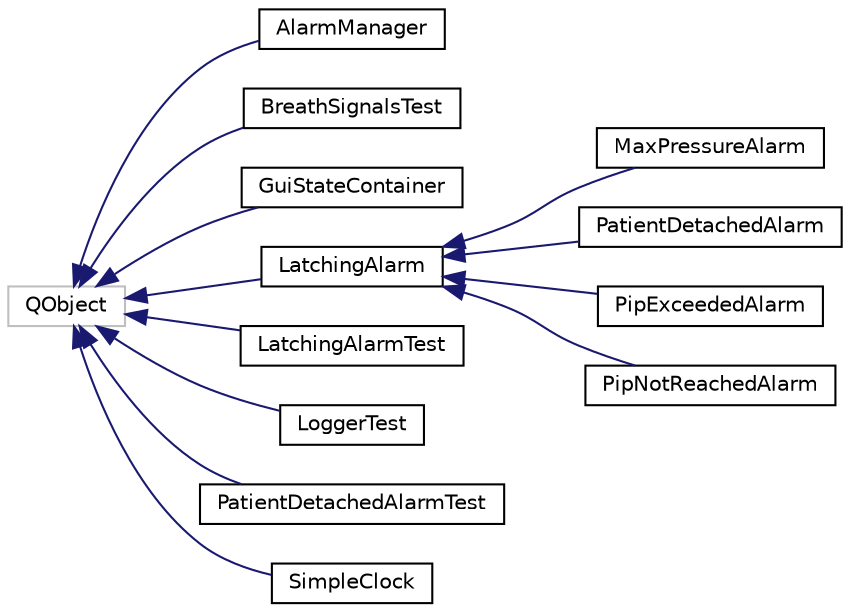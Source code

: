 digraph "Graphical Class Hierarchy"
{
 // LATEX_PDF_SIZE
  edge [fontname="Helvetica",fontsize="10",labelfontname="Helvetica",labelfontsize="10"];
  node [fontname="Helvetica",fontsize="10",shape=record];
  rankdir="LR";
  Node78 [label="QObject",height=0.2,width=0.4,color="grey75", fillcolor="white", style="filled",tooltip=" "];
  Node78 -> Node0 [dir="back",color="midnightblue",fontsize="10",style="solid",fontname="Helvetica"];
  Node0 [label="AlarmManager",height=0.2,width=0.4,color="black", fillcolor="white", style="filled",URL="$classAlarmManager.html",tooltip=" "];
  Node78 -> Node80 [dir="back",color="midnightblue",fontsize="10",style="solid",fontname="Helvetica"];
  Node80 [label="BreathSignalsTest",height=0.2,width=0.4,color="black", fillcolor="white", style="filled",URL="$classBreathSignalsTest.html",tooltip=" "];
  Node78 -> Node81 [dir="back",color="midnightblue",fontsize="10",style="solid",fontname="Helvetica"];
  Node81 [label="GuiStateContainer",height=0.2,width=0.4,color="black", fillcolor="white", style="filled",URL="$classGuiStateContainer.html",tooltip=" "];
  Node78 -> Node82 [dir="back",color="midnightblue",fontsize="10",style="solid",fontname="Helvetica"];
  Node82 [label="LatchingAlarm",height=0.2,width=0.4,color="black", fillcolor="white", style="filled",URL="$classLatchingAlarm.html",tooltip=" "];
  Node82 -> Node83 [dir="back",color="midnightblue",fontsize="10",style="solid",fontname="Helvetica"];
  Node83 [label="MaxPressureAlarm",height=0.2,width=0.4,color="black", fillcolor="white", style="filled",URL="$classMaxPressureAlarm.html",tooltip=" "];
  Node82 -> Node84 [dir="back",color="midnightblue",fontsize="10",style="solid",fontname="Helvetica"];
  Node84 [label="PatientDetachedAlarm",height=0.2,width=0.4,color="black", fillcolor="white", style="filled",URL="$classPatientDetachedAlarm.html",tooltip=" "];
  Node82 -> Node85 [dir="back",color="midnightblue",fontsize="10",style="solid",fontname="Helvetica"];
  Node85 [label="PipExceededAlarm",height=0.2,width=0.4,color="black", fillcolor="white", style="filled",URL="$classPipExceededAlarm.html",tooltip=" "];
  Node82 -> Node86 [dir="back",color="midnightblue",fontsize="10",style="solid",fontname="Helvetica"];
  Node86 [label="PipNotReachedAlarm",height=0.2,width=0.4,color="black", fillcolor="white", style="filled",URL="$classPipNotReachedAlarm.html",tooltip=" "];
  Node78 -> Node87 [dir="back",color="midnightblue",fontsize="10",style="solid",fontname="Helvetica"];
  Node87 [label="LatchingAlarmTest",height=0.2,width=0.4,color="black", fillcolor="white", style="filled",URL="$classLatchingAlarmTest.html",tooltip=" "];
  Node78 -> Node88 [dir="back",color="midnightblue",fontsize="10",style="solid",fontname="Helvetica"];
  Node88 [label="LoggerTest",height=0.2,width=0.4,color="black", fillcolor="white", style="filled",URL="$classLoggerTest.html",tooltip=" "];
  Node78 -> Node89 [dir="back",color="midnightblue",fontsize="10",style="solid",fontname="Helvetica"];
  Node89 [label="PatientDetachedAlarmTest",height=0.2,width=0.4,color="black", fillcolor="white", style="filled",URL="$classPatientDetachedAlarmTest.html",tooltip=" "];
  Node78 -> Node90 [dir="back",color="midnightblue",fontsize="10",style="solid",fontname="Helvetica"];
  Node90 [label="SimpleClock",height=0.2,width=0.4,color="black", fillcolor="white", style="filled",URL="$classSimpleClock.html",tooltip="Clock class that emit current datetime in a given interval."];
}
